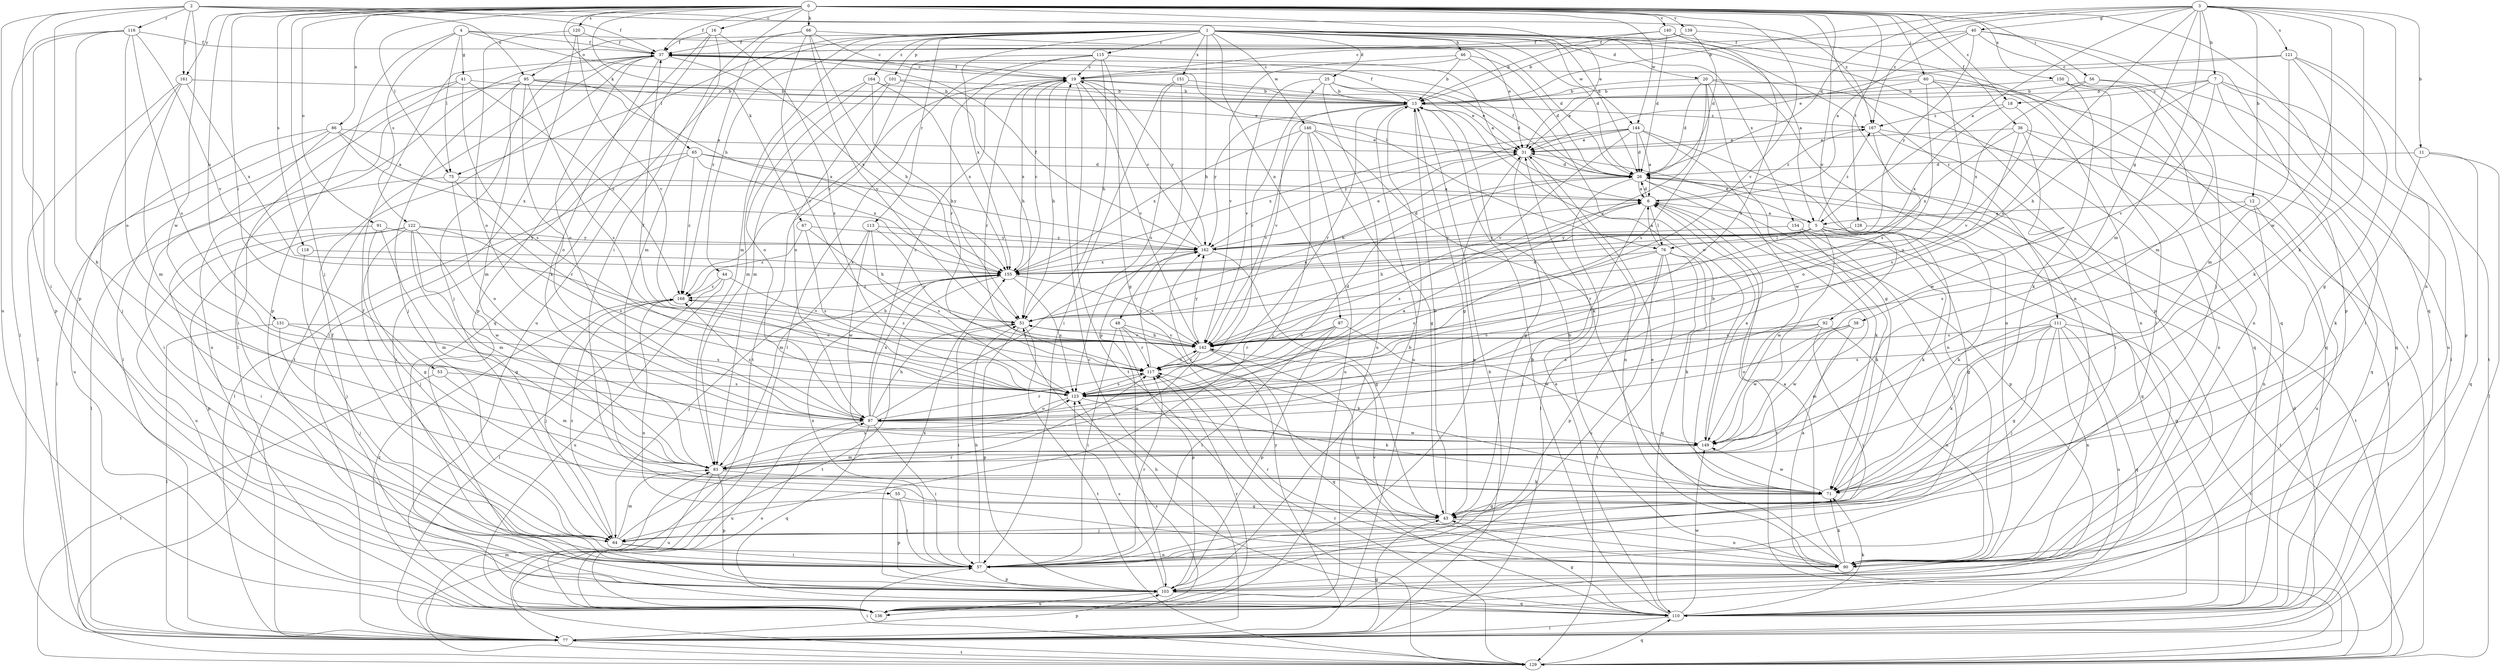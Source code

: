 strict digraph  {
0;
1;
2;
3;
4;
5;
6;
7;
11;
12;
13;
16;
18;
19;
20;
25;
26;
31;
36;
37;
38;
40;
41;
43;
44;
46;
48;
51;
53;
55;
56;
57;
60;
64;
65;
66;
67;
71;
75;
76;
77;
83;
86;
87;
90;
91;
92;
95;
97;
101;
103;
110;
111;
113;
115;
116;
117;
118;
120;
121;
122;
123;
128;
129;
131;
136;
139;
140;
142;
144;
146;
149;
150;
151;
154;
155;
161;
162;
164;
167;
168;
0 -> 16  [label=c];
0 -> 18  [label=c];
0 -> 31  [label=e];
0 -> 36  [label=f];
0 -> 37  [label=f];
0 -> 53  [label=i];
0 -> 55  [label=i];
0 -> 56  [label=i];
0 -> 60  [label=j];
0 -> 64  [label=j];
0 -> 65  [label=k];
0 -> 66  [label=k];
0 -> 67  [label=k];
0 -> 75  [label=l];
0 -> 86  [label=n];
0 -> 91  [label=o];
0 -> 92  [label=o];
0 -> 110  [label=q];
0 -> 111  [label=r];
0 -> 118  [label=s];
0 -> 120  [label=s];
0 -> 128  [label=t];
0 -> 131  [label=u];
0 -> 139  [label=v];
0 -> 140  [label=v];
0 -> 142  [label=v];
0 -> 144  [label=w];
0 -> 150  [label=x];
0 -> 161  [label=y];
1 -> 5  [label=a];
1 -> 20  [label=d];
1 -> 25  [label=d];
1 -> 26  [label=d];
1 -> 44  [label=h];
1 -> 46  [label=h];
1 -> 48  [label=h];
1 -> 75  [label=l];
1 -> 83  [label=m];
1 -> 87  [label=n];
1 -> 90  [label=n];
1 -> 95  [label=o];
1 -> 101  [label=p];
1 -> 103  [label=p];
1 -> 113  [label=r];
1 -> 115  [label=r];
1 -> 136  [label=u];
1 -> 144  [label=w];
1 -> 146  [label=w];
1 -> 151  [label=x];
1 -> 154  [label=x];
1 -> 155  [label=x];
1 -> 164  [label=z];
2 -> 26  [label=d];
2 -> 37  [label=f];
2 -> 57  [label=i];
2 -> 95  [label=o];
2 -> 103  [label=p];
2 -> 116  [label=r];
2 -> 136  [label=u];
2 -> 149  [label=w];
2 -> 161  [label=y];
2 -> 167  [label=z];
3 -> 5  [label=a];
3 -> 7  [label=b];
3 -> 11  [label=b];
3 -> 12  [label=b];
3 -> 13  [label=b];
3 -> 26  [label=d];
3 -> 38  [label=g];
3 -> 40  [label=g];
3 -> 71  [label=k];
3 -> 83  [label=m];
3 -> 90  [label=n];
3 -> 97  [label=o];
3 -> 121  [label=s];
3 -> 149  [label=w];
3 -> 167  [label=z];
4 -> 31  [label=e];
4 -> 37  [label=f];
4 -> 41  [label=g];
4 -> 75  [label=l];
4 -> 76  [label=l];
4 -> 103  [label=p];
4 -> 122  [label=s];
5 -> 31  [label=e];
5 -> 43  [label=g];
5 -> 51  [label=h];
5 -> 71  [label=k];
5 -> 76  [label=l];
5 -> 117  [label=r];
5 -> 129  [label=t];
5 -> 149  [label=w];
5 -> 162  [label=y];
5 -> 167  [label=z];
6 -> 5  [label=a];
6 -> 26  [label=d];
6 -> 57  [label=i];
6 -> 76  [label=l];
6 -> 123  [label=s];
6 -> 129  [label=t];
6 -> 167  [label=z];
7 -> 13  [label=b];
7 -> 18  [label=c];
7 -> 51  [label=h];
7 -> 57  [label=i];
7 -> 103  [label=p];
7 -> 136  [label=u];
7 -> 142  [label=v];
11 -> 26  [label=d];
11 -> 71  [label=k];
11 -> 77  [label=l];
11 -> 110  [label=q];
12 -> 5  [label=a];
12 -> 90  [label=n];
12 -> 123  [label=s];
12 -> 136  [label=u];
13 -> 37  [label=f];
13 -> 43  [label=g];
13 -> 117  [label=r];
13 -> 136  [label=u];
13 -> 142  [label=v];
13 -> 162  [label=y];
13 -> 167  [label=z];
16 -> 37  [label=f];
16 -> 83  [label=m];
16 -> 103  [label=p];
16 -> 110  [label=q];
16 -> 123  [label=s];
18 -> 142  [label=v];
18 -> 155  [label=x];
18 -> 167  [label=z];
19 -> 13  [label=b];
19 -> 31  [label=e];
19 -> 37  [label=f];
19 -> 51  [label=h];
19 -> 117  [label=r];
19 -> 129  [label=t];
19 -> 142  [label=v];
19 -> 155  [label=x];
19 -> 162  [label=y];
19 -> 168  [label=z];
20 -> 13  [label=b];
20 -> 26  [label=d];
20 -> 43  [label=g];
20 -> 90  [label=n];
20 -> 110  [label=q];
20 -> 123  [label=s];
20 -> 142  [label=v];
25 -> 13  [label=b];
25 -> 26  [label=d];
25 -> 31  [label=e];
25 -> 117  [label=r];
25 -> 136  [label=u];
25 -> 142  [label=v];
26 -> 6  [label=a];
26 -> 37  [label=f];
26 -> 71  [label=k];
26 -> 77  [label=l];
26 -> 103  [label=p];
26 -> 110  [label=q];
26 -> 129  [label=t];
31 -> 26  [label=d];
31 -> 43  [label=g];
31 -> 51  [label=h];
31 -> 90  [label=n];
36 -> 31  [label=e];
36 -> 90  [label=n];
36 -> 110  [label=q];
36 -> 123  [label=s];
36 -> 149  [label=w];
36 -> 155  [label=x];
37 -> 19  [label=c];
37 -> 64  [label=j];
37 -> 71  [label=k];
37 -> 77  [label=l];
37 -> 97  [label=o];
37 -> 129  [label=t];
37 -> 155  [label=x];
38 -> 83  [label=m];
38 -> 97  [label=o];
38 -> 142  [label=v];
38 -> 149  [label=w];
40 -> 6  [label=a];
40 -> 19  [label=c];
40 -> 37  [label=f];
40 -> 64  [label=j];
40 -> 83  [label=m];
40 -> 103  [label=p];
40 -> 162  [label=y];
41 -> 13  [label=b];
41 -> 57  [label=i];
41 -> 77  [label=l];
41 -> 123  [label=s];
41 -> 168  [label=z];
43 -> 13  [label=b];
43 -> 64  [label=j];
43 -> 90  [label=n];
44 -> 77  [label=l];
44 -> 136  [label=u];
44 -> 142  [label=v];
44 -> 168  [label=z];
46 -> 13  [label=b];
46 -> 19  [label=c];
46 -> 26  [label=d];
46 -> 142  [label=v];
46 -> 149  [label=w];
48 -> 57  [label=i];
48 -> 71  [label=k];
48 -> 103  [label=p];
48 -> 117  [label=r];
48 -> 142  [label=v];
51 -> 6  [label=a];
51 -> 57  [label=i];
51 -> 103  [label=p];
51 -> 129  [label=t];
51 -> 142  [label=v];
53 -> 83  [label=m];
53 -> 123  [label=s];
53 -> 129  [label=t];
55 -> 43  [label=g];
55 -> 57  [label=i];
55 -> 103  [label=p];
56 -> 13  [label=b];
56 -> 77  [label=l];
56 -> 110  [label=q];
56 -> 155  [label=x];
57 -> 31  [label=e];
57 -> 37  [label=f];
57 -> 51  [label=h];
57 -> 103  [label=p];
57 -> 117  [label=r];
57 -> 155  [label=x];
60 -> 13  [label=b];
60 -> 31  [label=e];
60 -> 90  [label=n];
60 -> 97  [label=o];
60 -> 110  [label=q];
60 -> 123  [label=s];
64 -> 57  [label=i];
64 -> 83  [label=m];
64 -> 90  [label=n];
64 -> 117  [label=r];
64 -> 168  [label=z];
65 -> 26  [label=d];
65 -> 57  [label=i];
65 -> 77  [label=l];
65 -> 155  [label=x];
65 -> 162  [label=y];
65 -> 168  [label=z];
66 -> 19  [label=c];
66 -> 26  [label=d];
66 -> 37  [label=f];
66 -> 51  [label=h];
66 -> 117  [label=r];
66 -> 142  [label=v];
66 -> 168  [label=z];
67 -> 51  [label=h];
67 -> 123  [label=s];
67 -> 162  [label=y];
67 -> 168  [label=z];
71 -> 13  [label=b];
71 -> 43  [label=g];
71 -> 149  [label=w];
75 -> 6  [label=a];
75 -> 77  [label=l];
75 -> 97  [label=o];
75 -> 117  [label=r];
76 -> 6  [label=a];
76 -> 71  [label=k];
76 -> 103  [label=p];
76 -> 110  [label=q];
76 -> 123  [label=s];
76 -> 129  [label=t];
76 -> 136  [label=u];
76 -> 155  [label=x];
77 -> 13  [label=b];
77 -> 19  [label=c];
77 -> 26  [label=d];
77 -> 43  [label=g];
77 -> 83  [label=m];
77 -> 103  [label=p];
77 -> 129  [label=t];
77 -> 162  [label=y];
83 -> 71  [label=k];
83 -> 103  [label=p];
83 -> 123  [label=s];
83 -> 136  [label=u];
86 -> 6  [label=a];
86 -> 31  [label=e];
86 -> 57  [label=i];
86 -> 77  [label=l];
86 -> 136  [label=u];
86 -> 155  [label=x];
87 -> 57  [label=i];
87 -> 103  [label=p];
87 -> 117  [label=r];
87 -> 142  [label=v];
87 -> 149  [label=w];
90 -> 6  [label=a];
90 -> 13  [label=b];
90 -> 31  [label=e];
90 -> 71  [label=k];
90 -> 117  [label=r];
90 -> 142  [label=v];
91 -> 43  [label=g];
91 -> 57  [label=i];
91 -> 83  [label=m];
91 -> 162  [label=y];
92 -> 57  [label=i];
92 -> 90  [label=n];
92 -> 123  [label=s];
92 -> 142  [label=v];
92 -> 149  [label=w];
95 -> 13  [label=b];
95 -> 31  [label=e];
95 -> 64  [label=j];
95 -> 83  [label=m];
95 -> 97  [label=o];
95 -> 123  [label=s];
95 -> 136  [label=u];
95 -> 155  [label=x];
97 -> 6  [label=a];
97 -> 19  [label=c];
97 -> 51  [label=h];
97 -> 57  [label=i];
97 -> 110  [label=q];
97 -> 117  [label=r];
97 -> 136  [label=u];
97 -> 149  [label=w];
97 -> 155  [label=x];
97 -> 162  [label=y];
97 -> 168  [label=z];
101 -> 13  [label=b];
101 -> 51  [label=h];
101 -> 83  [label=m];
101 -> 97  [label=o];
103 -> 13  [label=b];
103 -> 110  [label=q];
103 -> 123  [label=s];
103 -> 136  [label=u];
103 -> 155  [label=x];
110 -> 13  [label=b];
110 -> 31  [label=e];
110 -> 37  [label=f];
110 -> 43  [label=g];
110 -> 51  [label=h];
110 -> 71  [label=k];
110 -> 77  [label=l];
110 -> 149  [label=w];
111 -> 43  [label=g];
111 -> 64  [label=j];
111 -> 71  [label=k];
111 -> 90  [label=n];
111 -> 110  [label=q];
111 -> 123  [label=s];
111 -> 129  [label=t];
111 -> 136  [label=u];
111 -> 142  [label=v];
113 -> 83  [label=m];
113 -> 123  [label=s];
113 -> 142  [label=v];
113 -> 149  [label=w];
113 -> 162  [label=y];
115 -> 6  [label=a];
115 -> 19  [label=c];
115 -> 43  [label=g];
115 -> 51  [label=h];
115 -> 77  [label=l];
115 -> 117  [label=r];
115 -> 129  [label=t];
116 -> 37  [label=f];
116 -> 71  [label=k];
116 -> 77  [label=l];
116 -> 97  [label=o];
116 -> 103  [label=p];
116 -> 123  [label=s];
116 -> 142  [label=v];
117 -> 123  [label=s];
117 -> 142  [label=v];
117 -> 162  [label=y];
118 -> 64  [label=j];
118 -> 155  [label=x];
120 -> 37  [label=f];
120 -> 77  [label=l];
120 -> 97  [label=o];
120 -> 142  [label=v];
121 -> 19  [label=c];
121 -> 31  [label=e];
121 -> 43  [label=g];
121 -> 71  [label=k];
121 -> 83  [label=m];
121 -> 129  [label=t];
122 -> 43  [label=g];
122 -> 64  [label=j];
122 -> 83  [label=m];
122 -> 103  [label=p];
122 -> 123  [label=s];
122 -> 136  [label=u];
122 -> 149  [label=w];
122 -> 162  [label=y];
123 -> 26  [label=d];
123 -> 37  [label=f];
123 -> 71  [label=k];
123 -> 97  [label=o];
128 -> 71  [label=k];
128 -> 162  [label=y];
129 -> 6  [label=a];
129 -> 57  [label=i];
129 -> 110  [label=q];
129 -> 117  [label=r];
131 -> 64  [label=j];
131 -> 77  [label=l];
131 -> 123  [label=s];
131 -> 142  [label=v];
136 -> 97  [label=o];
136 -> 117  [label=r];
136 -> 123  [label=s];
136 -> 168  [label=z];
139 -> 13  [label=b];
139 -> 26  [label=d];
139 -> 37  [label=f];
139 -> 110  [label=q];
140 -> 13  [label=b];
140 -> 26  [label=d];
140 -> 37  [label=f];
140 -> 123  [label=s];
140 -> 129  [label=t];
142 -> 51  [label=h];
142 -> 83  [label=m];
142 -> 90  [label=n];
142 -> 110  [label=q];
142 -> 117  [label=r];
142 -> 162  [label=y];
142 -> 168  [label=z];
144 -> 6  [label=a];
144 -> 26  [label=d];
144 -> 31  [label=e];
144 -> 90  [label=n];
144 -> 142  [label=v];
144 -> 149  [label=w];
144 -> 155  [label=x];
144 -> 162  [label=y];
146 -> 31  [label=e];
146 -> 43  [label=g];
146 -> 64  [label=j];
146 -> 71  [label=k];
146 -> 136  [label=u];
146 -> 142  [label=v];
146 -> 155  [label=x];
149 -> 6  [label=a];
149 -> 83  [label=m];
150 -> 13  [label=b];
150 -> 57  [label=i];
150 -> 71  [label=k];
150 -> 90  [label=n];
151 -> 13  [label=b];
151 -> 57  [label=i];
151 -> 103  [label=p];
151 -> 123  [label=s];
154 -> 57  [label=i];
154 -> 71  [label=k];
154 -> 110  [label=q];
154 -> 162  [label=y];
155 -> 19  [label=c];
155 -> 64  [label=j];
155 -> 123  [label=s];
155 -> 129  [label=t];
155 -> 142  [label=v];
155 -> 168  [label=z];
161 -> 13  [label=b];
161 -> 64  [label=j];
161 -> 77  [label=l];
161 -> 83  [label=m];
161 -> 155  [label=x];
162 -> 19  [label=c];
162 -> 26  [label=d];
162 -> 31  [label=e];
162 -> 37  [label=f];
162 -> 43  [label=g];
162 -> 155  [label=x];
164 -> 13  [label=b];
164 -> 51  [label=h];
164 -> 83  [label=m];
164 -> 97  [label=o];
164 -> 155  [label=x];
167 -> 31  [label=e];
167 -> 57  [label=i];
167 -> 77  [label=l];
167 -> 97  [label=o];
168 -> 51  [label=h];
168 -> 64  [label=j];
168 -> 90  [label=n];
}

